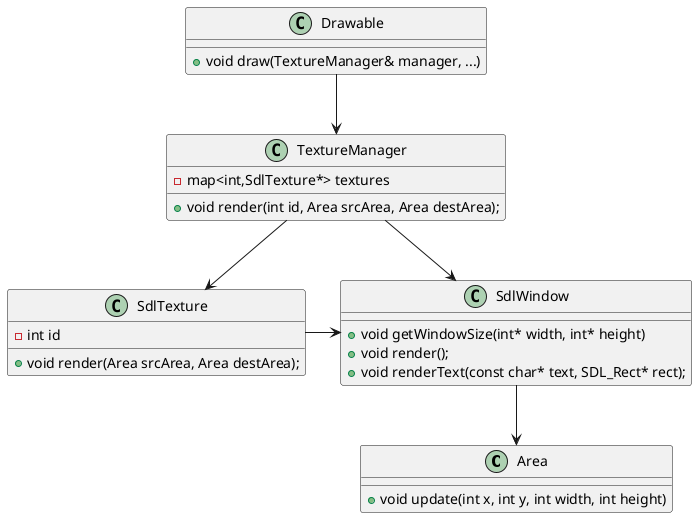 @startuml
class Area {
    + void update(int x, int y, int width, int height)
}
class Drawable {
    + void draw(TextureManager& manager, ...)
}
class SdlTexture {
    - int id
    + void render(Area srcArea, Area destArea);
}
class SdlWindow {
    + void getWindowSize(int* width, int* height)
    + void render();
    + void renderText(const char* text, SDL_Rect* rect);
}
class TextureManager {
    - map<int,SdlTexture*> textures
    + void render(int id, Area srcArea, Area destArea);
}

Drawable --> TextureManager
SdlTexture -right-> SdlWindow
SdlWindow -down-> Area
TextureManager --> SdlWindow
TextureManager --> SdlTexture
@endumll